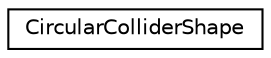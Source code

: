 digraph "Graphical Class Hierarchy"
{
 // LATEX_PDF_SIZE
  edge [fontname="Helvetica",fontsize="10",labelfontname="Helvetica",labelfontsize="10"];
  node [fontname="Helvetica",fontsize="10",shape=record];
  rankdir="LR";
  Node0 [label="CircularColliderShape",height=0.2,width=0.4,color="black", fillcolor="white", style="filled",URL="$class_circular_collider_shape.html",tooltip=" "];
}

